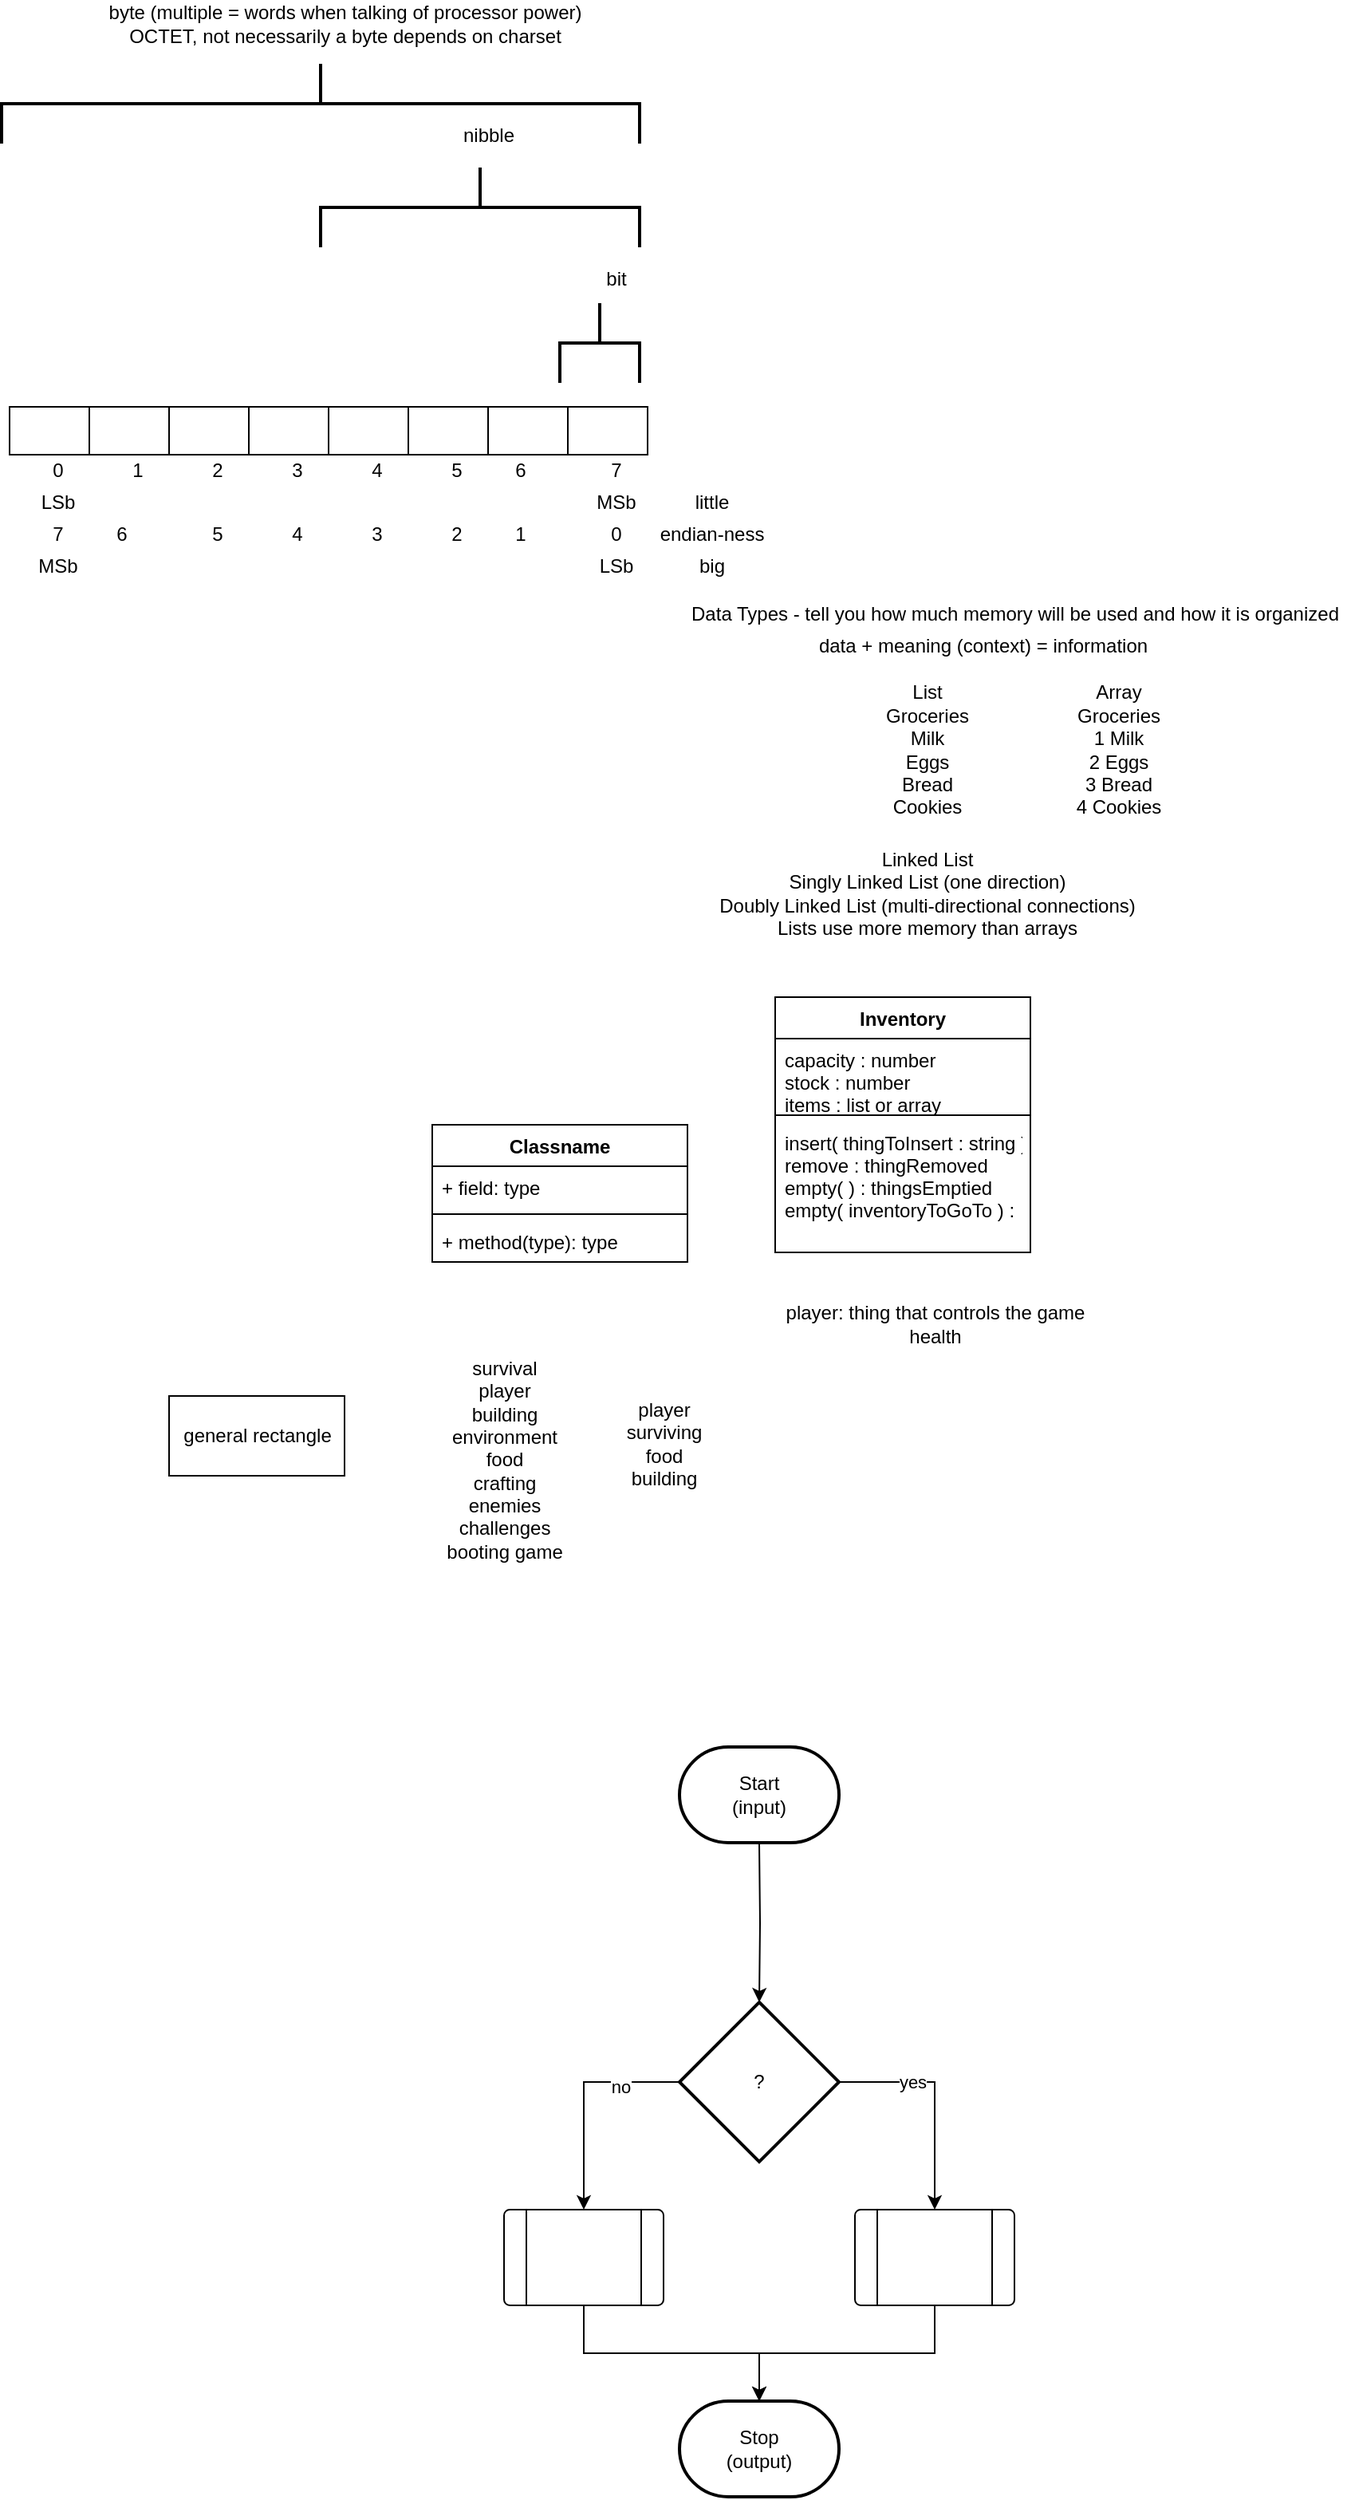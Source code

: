 <mxfile version="13.6.9" type="github">
  <diagram id="5D8qNTRdmMwEj9FWk4MJ" name="Page-1">
    <mxGraphModel dx="2388" dy="1851" grid="1" gridSize="10" guides="1" tooltips="1" connect="1" arrows="1" fold="1" page="1" pageScale="1" pageWidth="850" pageHeight="1100" math="0" shadow="0">
      <root>
        <mxCell id="0" />
        <mxCell id="1" parent="0" />
        <mxCell id="MEVf47uuEOEAfszPCme5-1" value="general rectangle" style="html=1;" parent="1" vertex="1">
          <mxGeometry x="100" y="340" width="110" height="50" as="geometry" />
        </mxCell>
        <mxCell id="P3mPxScj2Zqd-la4n4Jk-1" value="survival&lt;br&gt;player&lt;br&gt;building&lt;br&gt;environment&lt;br&gt;food&lt;br&gt;crafting&lt;br&gt;enemies&lt;br&gt;challenges&lt;br&gt;booting game" style="text;html=1;align=center;verticalAlign=middle;resizable=0;points=[];autosize=1;" vertex="1" parent="1">
          <mxGeometry x="265" y="315" width="90" height="130" as="geometry" />
        </mxCell>
        <mxCell id="MEVf47uuEOEAfszPCme5-2" value="Classname" style="swimlane;fontStyle=1;align=center;verticalAlign=top;childLayout=stackLayout;horizontal=1;startSize=26;horizontalStack=0;resizeParent=1;resizeParentMax=0;resizeLast=0;collapsible=1;marginBottom=0;" parent="1" vertex="1">
          <mxGeometry x="265" y="170" width="160" height="86" as="geometry" />
        </mxCell>
        <mxCell id="MEVf47uuEOEAfszPCme5-3" value="+ field: type" style="text;strokeColor=none;fillColor=none;align=left;verticalAlign=top;spacingLeft=4;spacingRight=4;overflow=hidden;rotatable=0;points=[[0,0.5],[1,0.5]];portConstraint=eastwest;" parent="MEVf47uuEOEAfszPCme5-2" vertex="1">
          <mxGeometry y="26" width="160" height="26" as="geometry" />
        </mxCell>
        <mxCell id="MEVf47uuEOEAfszPCme5-4" value="" style="line;strokeWidth=1;fillColor=none;align=left;verticalAlign=middle;spacingTop=-1;spacingLeft=3;spacingRight=3;rotatable=0;labelPosition=right;points=[];portConstraint=eastwest;" parent="MEVf47uuEOEAfszPCme5-2" vertex="1">
          <mxGeometry y="52" width="160" height="8" as="geometry" />
        </mxCell>
        <mxCell id="MEVf47uuEOEAfszPCme5-5" value="+ method(type): type" style="text;strokeColor=none;fillColor=none;align=left;verticalAlign=top;spacingLeft=4;spacingRight=4;overflow=hidden;rotatable=0;points=[[0,0.5],[1,0.5]];portConstraint=eastwest;" parent="MEVf47uuEOEAfszPCme5-2" vertex="1">
          <mxGeometry y="60" width="160" height="26" as="geometry" />
        </mxCell>
        <mxCell id="P3mPxScj2Zqd-la4n4Jk-2" value="player&lt;br&gt;surviving&lt;br&gt;food&lt;br&gt;building" style="text;html=1;align=center;verticalAlign=middle;resizable=0;points=[];autosize=1;" vertex="1" parent="1">
          <mxGeometry x="380" y="340" width="60" height="60" as="geometry" />
        </mxCell>
        <mxCell id="P3mPxScj2Zqd-la4n4Jk-3" value="player: thing that controls the game&lt;br&gt;health&lt;br&gt;" style="text;html=1;align=center;verticalAlign=middle;resizable=0;points=[];autosize=1;" vertex="1" parent="1">
          <mxGeometry x="480" y="280" width="200" height="30" as="geometry" />
        </mxCell>
        <mxCell id="P3mPxScj2Zqd-la4n4Jk-4" value="Inventory" style="swimlane;fontStyle=1;align=center;verticalAlign=top;childLayout=stackLayout;horizontal=1;startSize=26;horizontalStack=0;resizeParent=1;resizeParentMax=0;resizeLast=0;collapsible=1;marginBottom=0;" vertex="1" parent="1">
          <mxGeometry x="480" y="90" width="160" height="160" as="geometry">
            <mxRectangle x="480" y="90" width="90" height="26" as="alternateBounds" />
          </mxGeometry>
        </mxCell>
        <mxCell id="P3mPxScj2Zqd-la4n4Jk-5" value="capacity : number&#xa;stock : number&#xa;items : list or array&#xa;" style="text;strokeColor=none;fillColor=none;align=left;verticalAlign=top;spacingLeft=4;spacingRight=4;overflow=hidden;rotatable=0;points=[[0,0.5],[1,0.5]];portConstraint=eastwest;" vertex="1" parent="P3mPxScj2Zqd-la4n4Jk-4">
          <mxGeometry y="26" width="160" height="44" as="geometry" />
        </mxCell>
        <mxCell id="P3mPxScj2Zqd-la4n4Jk-6" value="" style="line;strokeWidth=1;fillColor=none;align=left;verticalAlign=middle;spacingTop=-1;spacingLeft=3;spacingRight=3;rotatable=0;labelPosition=right;points=[];portConstraint=eastwest;" vertex="1" parent="P3mPxScj2Zqd-la4n4Jk-4">
          <mxGeometry y="70" width="160" height="8" as="geometry" />
        </mxCell>
        <mxCell id="P3mPxScj2Zqd-la4n4Jk-7" value="insert( thingToInsert : string )&#xa;remove : thingRemoved&#xa;empty( ) : thingsEmptied&#xa;empty( inventoryToGoTo ) : " style="text;strokeColor=none;fillColor=none;align=left;verticalAlign=top;spacingLeft=4;spacingRight=4;overflow=hidden;rotatable=0;points=[[0,0.5],[1,0.5]];portConstraint=eastwest;" vertex="1" parent="P3mPxScj2Zqd-la4n4Jk-4">
          <mxGeometry y="78" width="160" height="82" as="geometry" />
        </mxCell>
        <mxCell id="P3mPxScj2Zqd-la4n4Jk-10" style="edgeStyle=orthogonalEdgeStyle;rounded=0;orthogonalLoop=1;jettySize=auto;html=1;exitX=0.5;exitY=1;exitDx=0;exitDy=0;exitPerimeter=0;entryX=0.5;entryY=0;entryDx=0;entryDy=0;entryPerimeter=0;" edge="1" parent="1" target="P3mPxScj2Zqd-la4n4Jk-9">
          <mxGeometry relative="1" as="geometry">
            <mxPoint x="470" y="620" as="sourcePoint" />
            <mxPoint x="470" y="700" as="targetPoint" />
            <Array as="points" />
          </mxGeometry>
        </mxCell>
        <mxCell id="P3mPxScj2Zqd-la4n4Jk-13" style="edgeStyle=orthogonalEdgeStyle;rounded=0;orthogonalLoop=1;jettySize=auto;html=1;exitX=0;exitY=0.5;exitDx=0;exitDy=0;exitPerimeter=0;entryX=0.5;entryY=0;entryDx=0;entryDy=0;" edge="1" parent="1" source="P3mPxScj2Zqd-la4n4Jk-9" target="P3mPxScj2Zqd-la4n4Jk-11">
          <mxGeometry relative="1" as="geometry" />
        </mxCell>
        <mxCell id="P3mPxScj2Zqd-la4n4Jk-16" value="no" style="edgeLabel;html=1;align=center;verticalAlign=middle;resizable=0;points=[];" vertex="1" connectable="0" parent="P3mPxScj2Zqd-la4n4Jk-13">
          <mxGeometry x="-0.471" y="3" relative="1" as="geometry">
            <mxPoint as="offset" />
          </mxGeometry>
        </mxCell>
        <mxCell id="P3mPxScj2Zqd-la4n4Jk-14" style="edgeStyle=orthogonalEdgeStyle;rounded=0;orthogonalLoop=1;jettySize=auto;html=1;exitX=1;exitY=0.5;exitDx=0;exitDy=0;exitPerimeter=0;entryX=0.5;entryY=0;entryDx=0;entryDy=0;" edge="1" parent="1" source="P3mPxScj2Zqd-la4n4Jk-9" target="P3mPxScj2Zqd-la4n4Jk-12">
          <mxGeometry relative="1" as="geometry" />
        </mxCell>
        <mxCell id="P3mPxScj2Zqd-la4n4Jk-15" value="yes" style="edgeLabel;html=1;align=center;verticalAlign=middle;resizable=0;points=[];" vertex="1" connectable="0" parent="P3mPxScj2Zqd-la4n4Jk-14">
          <mxGeometry x="-0.343" relative="1" as="geometry">
            <mxPoint as="offset" />
          </mxGeometry>
        </mxCell>
        <mxCell id="P3mPxScj2Zqd-la4n4Jk-9" value="?" style="strokeWidth=2;html=1;shape=mxgraph.flowchart.decision;whiteSpace=wrap;" vertex="1" parent="1">
          <mxGeometry x="420" y="720" width="100" height="100" as="geometry" />
        </mxCell>
        <mxCell id="P3mPxScj2Zqd-la4n4Jk-19" style="edgeStyle=orthogonalEdgeStyle;rounded=0;orthogonalLoop=1;jettySize=auto;html=1;exitX=0.5;exitY=1;exitDx=0;exitDy=0;entryX=0.5;entryY=0;entryDx=0;entryDy=0;entryPerimeter=0;" edge="1" parent="1" source="P3mPxScj2Zqd-la4n4Jk-11" target="P3mPxScj2Zqd-la4n4Jk-18">
          <mxGeometry relative="1" as="geometry" />
        </mxCell>
        <mxCell id="P3mPxScj2Zqd-la4n4Jk-11" value="" style="verticalLabelPosition=bottom;verticalAlign=top;html=1;shape=process;whiteSpace=wrap;rounded=1;size=0.14;arcSize=6;" vertex="1" parent="1">
          <mxGeometry x="310" y="850" width="100" height="60" as="geometry" />
        </mxCell>
        <mxCell id="P3mPxScj2Zqd-la4n4Jk-21" style="edgeStyle=orthogonalEdgeStyle;rounded=0;orthogonalLoop=1;jettySize=auto;html=1;exitX=0.5;exitY=1;exitDx=0;exitDy=0;entryX=0.5;entryY=0;entryDx=0;entryDy=0;entryPerimeter=0;" edge="1" parent="1" source="P3mPxScj2Zqd-la4n4Jk-12" target="P3mPxScj2Zqd-la4n4Jk-18">
          <mxGeometry relative="1" as="geometry" />
        </mxCell>
        <mxCell id="P3mPxScj2Zqd-la4n4Jk-12" value="" style="verticalLabelPosition=bottom;verticalAlign=top;html=1;shape=process;whiteSpace=wrap;rounded=1;size=0.14;arcSize=6;" vertex="1" parent="1">
          <mxGeometry x="530" y="850" width="100" height="60" as="geometry" />
        </mxCell>
        <mxCell id="P3mPxScj2Zqd-la4n4Jk-17" value="Start&lt;br&gt;(input)" style="strokeWidth=2;html=1;shape=mxgraph.flowchart.terminator;whiteSpace=wrap;" vertex="1" parent="1">
          <mxGeometry x="420" y="560" width="100" height="60" as="geometry" />
        </mxCell>
        <mxCell id="P3mPxScj2Zqd-la4n4Jk-18" value="Stop&lt;br&gt;(output)" style="strokeWidth=2;html=1;shape=mxgraph.flowchart.terminator;whiteSpace=wrap;" vertex="1" parent="1">
          <mxGeometry x="420" y="970" width="100" height="60" as="geometry" />
        </mxCell>
        <mxCell id="P3mPxScj2Zqd-la4n4Jk-22" value="List&lt;br&gt;Groceries&lt;br&gt;Milk&lt;br&gt;Eggs&lt;br&gt;Bread&lt;br&gt;Cookies" style="text;html=1;align=center;verticalAlign=middle;resizable=0;points=[];autosize=1;" vertex="1" parent="1">
          <mxGeometry x="540" y="-110" width="70" height="90" as="geometry" />
        </mxCell>
        <mxCell id="P3mPxScj2Zqd-la4n4Jk-23" value="Array&lt;br&gt;Groceries&lt;br&gt;1 Milk&lt;br&gt;2 Eggs&lt;br&gt;3 Bread&lt;br&gt;4 Cookies" style="text;html=1;align=center;verticalAlign=middle;resizable=0;points=[];autosize=1;" vertex="1" parent="1">
          <mxGeometry x="660" y="-110" width="70" height="90" as="geometry" />
        </mxCell>
        <mxCell id="P3mPxScj2Zqd-la4n4Jk-24" value="Linked List&lt;br&gt;Singly Linked List (one direction)&lt;br&gt;Doubly Linked List (multi-directional connections)&lt;br&gt;Lists use more memory than arrays" style="text;html=1;align=center;verticalAlign=middle;resizable=0;points=[];autosize=1;" vertex="1" parent="1">
          <mxGeometry x="435" y="-5" width="280" height="60" as="geometry" />
        </mxCell>
        <mxCell id="P3mPxScj2Zqd-la4n4Jk-25" value="Data Types - tell you how much memory will be used and how it is organized" style="text;html=1;align=center;verticalAlign=middle;resizable=0;points=[];autosize=1;" vertex="1" parent="1">
          <mxGeometry x="420" y="-160" width="420" height="20" as="geometry" />
        </mxCell>
        <mxCell id="P3mPxScj2Zqd-la4n4Jk-26" value="data + meaning (context) = information" style="text;html=1;align=center;verticalAlign=middle;resizable=0;points=[];autosize=1;" vertex="1" parent="1">
          <mxGeometry x="500" y="-140" width="220" height="20" as="geometry" />
        </mxCell>
        <mxCell id="P3mPxScj2Zqd-la4n4Jk-27" value="" style="verticalLabelPosition=bottom;verticalAlign=top;html=1;shape=mxgraph.basic.rect;fillColor2=none;strokeWidth=1;size=20;indent=5;" vertex="1" parent="1">
          <mxGeometry y="-280" width="50" height="30" as="geometry" />
        </mxCell>
        <mxCell id="P3mPxScj2Zqd-la4n4Jk-28" value="" style="verticalLabelPosition=bottom;verticalAlign=top;html=1;shape=mxgraph.basic.rect;fillColor2=none;strokeWidth=1;size=20;indent=5;" vertex="1" parent="1">
          <mxGeometry x="50" y="-280" width="50" height="30" as="geometry" />
        </mxCell>
        <mxCell id="P3mPxScj2Zqd-la4n4Jk-29" value="" style="verticalLabelPosition=bottom;verticalAlign=top;html=1;shape=mxgraph.basic.rect;fillColor2=none;strokeWidth=1;size=20;indent=5;" vertex="1" parent="1">
          <mxGeometry x="100" y="-280" width="50" height="30" as="geometry" />
        </mxCell>
        <mxCell id="P3mPxScj2Zqd-la4n4Jk-30" value="" style="verticalLabelPosition=bottom;verticalAlign=top;html=1;shape=mxgraph.basic.rect;fillColor2=none;strokeWidth=1;size=20;indent=5;" vertex="1" parent="1">
          <mxGeometry x="150" y="-280" width="50" height="30" as="geometry" />
        </mxCell>
        <mxCell id="P3mPxScj2Zqd-la4n4Jk-31" value="" style="verticalLabelPosition=bottom;verticalAlign=top;html=1;shape=mxgraph.basic.rect;fillColor2=none;strokeWidth=1;size=20;indent=5;" vertex="1" parent="1">
          <mxGeometry x="200" y="-280" width="50" height="30" as="geometry" />
        </mxCell>
        <mxCell id="P3mPxScj2Zqd-la4n4Jk-32" value="" style="verticalLabelPosition=bottom;verticalAlign=top;html=1;shape=mxgraph.basic.rect;fillColor2=none;strokeWidth=1;size=20;indent=5;" vertex="1" parent="1">
          <mxGeometry x="250" y="-280" width="50" height="30" as="geometry" />
        </mxCell>
        <mxCell id="P3mPxScj2Zqd-la4n4Jk-33" value="" style="verticalLabelPosition=bottom;verticalAlign=top;html=1;shape=mxgraph.basic.rect;fillColor2=none;strokeWidth=1;size=20;indent=5;" vertex="1" parent="1">
          <mxGeometry x="300" y="-280" width="50" height="30" as="geometry" />
        </mxCell>
        <mxCell id="P3mPxScj2Zqd-la4n4Jk-34" value="" style="verticalLabelPosition=bottom;verticalAlign=top;html=1;shape=mxgraph.basic.rect;fillColor2=none;strokeWidth=1;size=20;indent=5;" vertex="1" parent="1">
          <mxGeometry x="350" y="-280" width="50" height="30" as="geometry" />
        </mxCell>
        <mxCell id="P3mPxScj2Zqd-la4n4Jk-35" value="" style="strokeWidth=2;html=1;shape=mxgraph.flowchart.annotation_2;align=left;labelPosition=right;pointerEvents=1;rotation=90;" vertex="1" parent="1">
          <mxGeometry x="345" y="-345" width="50" height="50" as="geometry" />
        </mxCell>
        <mxCell id="P3mPxScj2Zqd-la4n4Jk-36" value="bit" style="text;html=1;align=center;verticalAlign=middle;resizable=0;points=[];autosize=1;" vertex="1" parent="1">
          <mxGeometry x="365" y="-370" width="30" height="20" as="geometry" />
        </mxCell>
        <mxCell id="P3mPxScj2Zqd-la4n4Jk-37" value="" style="strokeWidth=2;html=1;shape=mxgraph.flowchart.annotation_2;align=left;labelPosition=right;pointerEvents=1;rotation=90;" vertex="1" parent="1">
          <mxGeometry x="270" y="-505" width="50" height="200" as="geometry" />
        </mxCell>
        <mxCell id="P3mPxScj2Zqd-la4n4Jk-38" value="nibble" style="text;html=1;align=center;verticalAlign=middle;resizable=0;points=[];autosize=1;" vertex="1" parent="1">
          <mxGeometry x="275" y="-460" width="50" height="20" as="geometry" />
        </mxCell>
        <mxCell id="P3mPxScj2Zqd-la4n4Jk-39" value="" style="strokeWidth=2;html=1;shape=mxgraph.flowchart.annotation_2;align=left;labelPosition=right;pointerEvents=1;rotation=90;" vertex="1" parent="1">
          <mxGeometry x="170" y="-670" width="50" height="400" as="geometry" />
        </mxCell>
        <mxCell id="P3mPxScj2Zqd-la4n4Jk-40" value="byte (multiple = words when talking of processor power)&lt;br&gt;OCTET, not necessarily a byte depends on charset" style="text;html=1;align=center;verticalAlign=middle;resizable=0;points=[];autosize=1;" vertex="1" parent="1">
          <mxGeometry x="55" y="-535" width="310" height="30" as="geometry" />
        </mxCell>
        <mxCell id="P3mPxScj2Zqd-la4n4Jk-41" value="0" style="text;html=1;align=center;verticalAlign=middle;resizable=0;points=[];autosize=1;" vertex="1" parent="1">
          <mxGeometry x="20" y="-250" width="20" height="20" as="geometry" />
        </mxCell>
        <mxCell id="P3mPxScj2Zqd-la4n4Jk-42" value="1" style="text;html=1;align=center;verticalAlign=middle;resizable=0;points=[];autosize=1;" vertex="1" parent="1">
          <mxGeometry x="70" y="-250" width="20" height="20" as="geometry" />
        </mxCell>
        <mxCell id="P3mPxScj2Zqd-la4n4Jk-43" value="2" style="text;html=1;align=center;verticalAlign=middle;resizable=0;points=[];autosize=1;" vertex="1" parent="1">
          <mxGeometry x="120" y="-250" width="20" height="20" as="geometry" />
        </mxCell>
        <mxCell id="P3mPxScj2Zqd-la4n4Jk-44" value="3" style="text;html=1;align=center;verticalAlign=middle;resizable=0;points=[];autosize=1;" vertex="1" parent="1">
          <mxGeometry x="170" y="-250" width="20" height="20" as="geometry" />
        </mxCell>
        <mxCell id="P3mPxScj2Zqd-la4n4Jk-45" value="4" style="text;html=1;align=center;verticalAlign=middle;resizable=0;points=[];autosize=1;" vertex="1" parent="1">
          <mxGeometry x="220" y="-250" width="20" height="20" as="geometry" />
        </mxCell>
        <mxCell id="P3mPxScj2Zqd-la4n4Jk-46" value="5" style="text;html=1;align=center;verticalAlign=middle;resizable=0;points=[];autosize=1;" vertex="1" parent="1">
          <mxGeometry x="270" y="-250" width="20" height="20" as="geometry" />
        </mxCell>
        <mxCell id="P3mPxScj2Zqd-la4n4Jk-48" value="6" style="text;html=1;align=center;verticalAlign=middle;resizable=0;points=[];autosize=1;" vertex="1" parent="1">
          <mxGeometry x="310" y="-250" width="20" height="20" as="geometry" />
        </mxCell>
        <mxCell id="P3mPxScj2Zqd-la4n4Jk-49" value="7" style="text;html=1;align=center;verticalAlign=middle;resizable=0;points=[];autosize=1;" vertex="1" parent="1">
          <mxGeometry x="370" y="-250" width="20" height="20" as="geometry" />
        </mxCell>
        <mxCell id="P3mPxScj2Zqd-la4n4Jk-50" value="LSb" style="text;html=1;align=center;verticalAlign=middle;resizable=0;points=[];autosize=1;" vertex="1" parent="1">
          <mxGeometry x="10" y="-230" width="40" height="20" as="geometry" />
        </mxCell>
        <mxCell id="P3mPxScj2Zqd-la4n4Jk-51" value="MSb" style="text;html=1;align=center;verticalAlign=middle;resizable=0;points=[];autosize=1;" vertex="1" parent="1">
          <mxGeometry x="360" y="-230" width="40" height="20" as="geometry" />
        </mxCell>
        <mxCell id="P3mPxScj2Zqd-la4n4Jk-52" value="7" style="text;html=1;align=center;verticalAlign=middle;resizable=0;points=[];autosize=1;" vertex="1" parent="1">
          <mxGeometry x="20" y="-210" width="20" height="20" as="geometry" />
        </mxCell>
        <mxCell id="P3mPxScj2Zqd-la4n4Jk-53" value="6" style="text;html=1;align=center;verticalAlign=middle;resizable=0;points=[];autosize=1;" vertex="1" parent="1">
          <mxGeometry x="60" y="-210" width="20" height="20" as="geometry" />
        </mxCell>
        <mxCell id="P3mPxScj2Zqd-la4n4Jk-54" value="5" style="text;html=1;align=center;verticalAlign=middle;resizable=0;points=[];autosize=1;" vertex="1" parent="1">
          <mxGeometry x="120" y="-210" width="20" height="20" as="geometry" />
        </mxCell>
        <mxCell id="P3mPxScj2Zqd-la4n4Jk-55" value="4" style="text;html=1;align=center;verticalAlign=middle;resizable=0;points=[];autosize=1;" vertex="1" parent="1">
          <mxGeometry x="170" y="-210" width="20" height="20" as="geometry" />
        </mxCell>
        <mxCell id="P3mPxScj2Zqd-la4n4Jk-56" value="3" style="text;html=1;align=center;verticalAlign=middle;resizable=0;points=[];autosize=1;" vertex="1" parent="1">
          <mxGeometry x="220" y="-210" width="20" height="20" as="geometry" />
        </mxCell>
        <mxCell id="P3mPxScj2Zqd-la4n4Jk-57" value="2" style="text;html=1;align=center;verticalAlign=middle;resizable=0;points=[];autosize=1;" vertex="1" parent="1">
          <mxGeometry x="270" y="-210" width="20" height="20" as="geometry" />
        </mxCell>
        <mxCell id="P3mPxScj2Zqd-la4n4Jk-58" value="1" style="text;html=1;align=center;verticalAlign=middle;resizable=0;points=[];autosize=1;" vertex="1" parent="1">
          <mxGeometry x="310" y="-210" width="20" height="20" as="geometry" />
        </mxCell>
        <mxCell id="P3mPxScj2Zqd-la4n4Jk-59" value="0" style="text;html=1;align=center;verticalAlign=middle;resizable=0;points=[];autosize=1;" vertex="1" parent="1">
          <mxGeometry x="370" y="-210" width="20" height="20" as="geometry" />
        </mxCell>
        <mxCell id="P3mPxScj2Zqd-la4n4Jk-60" value="MSb" style="text;html=1;align=center;verticalAlign=middle;resizable=0;points=[];autosize=1;" vertex="1" parent="1">
          <mxGeometry x="10" y="-190" width="40" height="20" as="geometry" />
        </mxCell>
        <mxCell id="P3mPxScj2Zqd-la4n4Jk-61" value="LSb" style="text;html=1;align=center;verticalAlign=middle;resizable=0;points=[];autosize=1;" vertex="1" parent="1">
          <mxGeometry x="360" y="-190" width="40" height="20" as="geometry" />
        </mxCell>
        <mxCell id="P3mPxScj2Zqd-la4n4Jk-62" value="endian-ness" style="text;html=1;align=center;verticalAlign=middle;resizable=0;points=[];autosize=1;" vertex="1" parent="1">
          <mxGeometry x="400" y="-210" width="80" height="20" as="geometry" />
        </mxCell>
        <mxCell id="P3mPxScj2Zqd-la4n4Jk-63" value="little" style="text;html=1;align=center;verticalAlign=middle;resizable=0;points=[];autosize=1;" vertex="1" parent="1">
          <mxGeometry x="420" y="-230" width="40" height="20" as="geometry" />
        </mxCell>
        <mxCell id="P3mPxScj2Zqd-la4n4Jk-64" value="big" style="text;html=1;align=center;verticalAlign=middle;resizable=0;points=[];autosize=1;" vertex="1" parent="1">
          <mxGeometry x="425" y="-190" width="30" height="20" as="geometry" />
        </mxCell>
      </root>
    </mxGraphModel>
  </diagram>
</mxfile>
